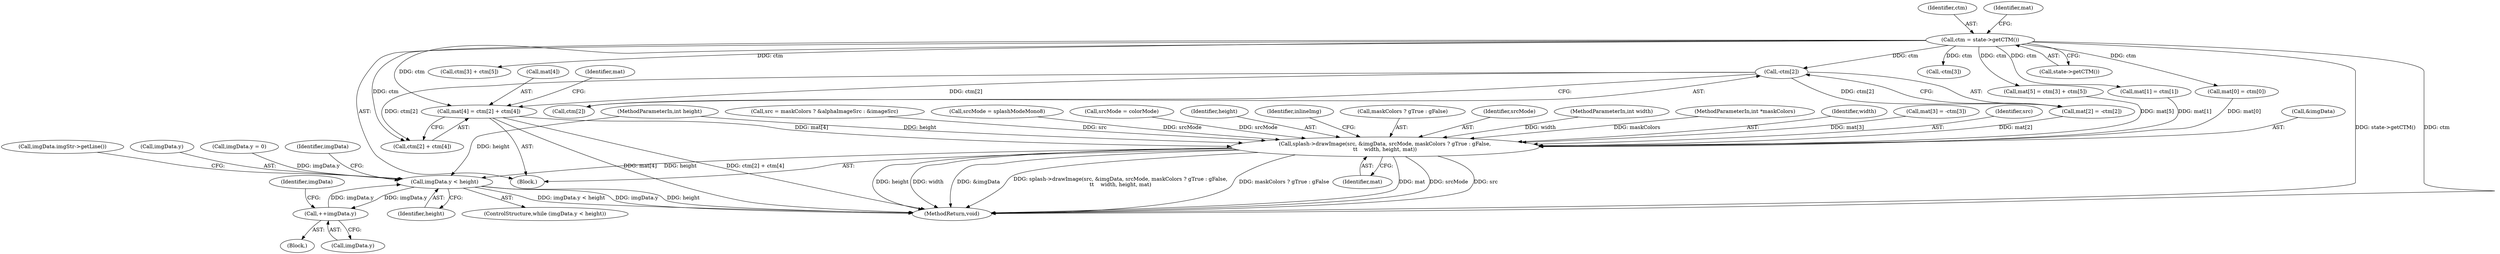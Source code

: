 digraph "0_poppler_284a92899602daa4a7f429e61849e794569310b5@array" {
"1000154" [label="(Call,mat[4] = ctm[2] + ctm[4])"];
"1000142" [label="(Call,-ctm[2])"];
"1000121" [label="(Call,ctm = state->getCTM())"];
"1000531" [label="(Call,splash->drawImage(src, &imgData, srcMode, maskColors ? gTrue : gFalse,\n\t\t    width, height, mat))"];
"1000547" [label="(Call,imgData.y < height)"];
"1000554" [label="(Call,++imgData.y)"];
"1000154" [label="(Call,mat[4] = ctm[2] + ctm[4])"];
"1000142" [label="(Call,-ctm[2])"];
"1000553" [label="(Call,imgData.imgStr->getLine())"];
"1000138" [label="(Call,mat[2] = -ctm[2])"];
"1000548" [label="(Call,imgData.y)"];
"1000552" [label="(Block,)"];
"1000533" [label="(Call,&imgData)"];
"1000523" [label="(Call,src = maskColors ? &alphaImageSrc : &imageSrc)"];
"1000208" [label="(Call,imgData.y = 0)"];
"1000109" [label="(Block,)"];
"1000155" [label="(Call,mat[4])"];
"1000122" [label="(Identifier,ctm)"];
"1000169" [label="(Call,ctm[3] + ctm[5])"];
"1000515" [label="(Call,srcMode = splashModeMono8)"];
"1000542" [label="(Identifier,mat)"];
"1000520" [label="(Call,srcMode = colorMode)"];
"1000551" [label="(Identifier,height)"];
"1000541" [label="(Identifier,height)"];
"1000544" [label="(Identifier,inlineImg)"];
"1000560" [label="(Identifier,imgData)"];
"1000549" [label="(Identifier,imgData)"];
"1000546" [label="(ControlStructure,while (imgData.y < height))"];
"1000536" [label="(Call,maskColors ? gTrue : gFalse)"];
"1000535" [label="(Identifier,srcMode)"];
"1000131" [label="(Call,mat[1] = ctm[1])"];
"1000104" [label="(MethodParameterIn,int width)"];
"1000566" [label="(MethodReturn,void)"];
"1000555" [label="(Call,imgData.y)"];
"1000143" [label="(Call,ctm[2])"];
"1000150" [label="(Call,-ctm[3])"];
"1000107" [label="(MethodParameterIn,int *maskColors)"];
"1000165" [label="(Call,mat[5] = ctm[3] + ctm[5])"];
"1000540" [label="(Identifier,width)"];
"1000146" [label="(Call,mat[3] = -ctm[3])"];
"1000121" [label="(Call,ctm = state->getCTM())"];
"1000105" [label="(MethodParameterIn,int height)"];
"1000158" [label="(Call,ctm[2] + ctm[4])"];
"1000123" [label="(Call,state->getCTM())"];
"1000547" [label="(Call,imgData.y < height)"];
"1000554" [label="(Call,++imgData.y)"];
"1000124" [label="(Call,mat[0] = ctm[0])"];
"1000126" [label="(Identifier,mat)"];
"1000167" [label="(Identifier,mat)"];
"1000532" [label="(Identifier,src)"];
"1000531" [label="(Call,splash->drawImage(src, &imgData, srcMode, maskColors ? gTrue : gFalse,\n\t\t    width, height, mat))"];
"1000154" -> "1000109"  [label="AST: "];
"1000154" -> "1000158"  [label="CFG: "];
"1000155" -> "1000154"  [label="AST: "];
"1000158" -> "1000154"  [label="AST: "];
"1000167" -> "1000154"  [label="CFG: "];
"1000154" -> "1000566"  [label="DDG: mat[4]"];
"1000154" -> "1000566"  [label="DDG: ctm[2] + ctm[4]"];
"1000142" -> "1000154"  [label="DDG: ctm[2]"];
"1000121" -> "1000154"  [label="DDG: ctm"];
"1000154" -> "1000531"  [label="DDG: mat[4]"];
"1000142" -> "1000138"  [label="AST: "];
"1000142" -> "1000143"  [label="CFG: "];
"1000143" -> "1000142"  [label="AST: "];
"1000138" -> "1000142"  [label="CFG: "];
"1000142" -> "1000138"  [label="DDG: ctm[2]"];
"1000121" -> "1000142"  [label="DDG: ctm"];
"1000142" -> "1000158"  [label="DDG: ctm[2]"];
"1000121" -> "1000109"  [label="AST: "];
"1000121" -> "1000123"  [label="CFG: "];
"1000122" -> "1000121"  [label="AST: "];
"1000123" -> "1000121"  [label="AST: "];
"1000126" -> "1000121"  [label="CFG: "];
"1000121" -> "1000566"  [label="DDG: state->getCTM()"];
"1000121" -> "1000566"  [label="DDG: ctm"];
"1000121" -> "1000124"  [label="DDG: ctm"];
"1000121" -> "1000131"  [label="DDG: ctm"];
"1000121" -> "1000150"  [label="DDG: ctm"];
"1000121" -> "1000158"  [label="DDG: ctm"];
"1000121" -> "1000165"  [label="DDG: ctm"];
"1000121" -> "1000169"  [label="DDG: ctm"];
"1000531" -> "1000109"  [label="AST: "];
"1000531" -> "1000542"  [label="CFG: "];
"1000532" -> "1000531"  [label="AST: "];
"1000533" -> "1000531"  [label="AST: "];
"1000535" -> "1000531"  [label="AST: "];
"1000536" -> "1000531"  [label="AST: "];
"1000540" -> "1000531"  [label="AST: "];
"1000541" -> "1000531"  [label="AST: "];
"1000542" -> "1000531"  [label="AST: "];
"1000544" -> "1000531"  [label="CFG: "];
"1000531" -> "1000566"  [label="DDG: width"];
"1000531" -> "1000566"  [label="DDG: &imgData"];
"1000531" -> "1000566"  [label="DDG: splash->drawImage(src, &imgData, srcMode, maskColors ? gTrue : gFalse,\n\t\t    width, height, mat)"];
"1000531" -> "1000566"  [label="DDG: maskColors ? gTrue : gFalse"];
"1000531" -> "1000566"  [label="DDG: mat"];
"1000531" -> "1000566"  [label="DDG: srcMode"];
"1000531" -> "1000566"  [label="DDG: src"];
"1000531" -> "1000566"  [label="DDG: height"];
"1000523" -> "1000531"  [label="DDG: src"];
"1000515" -> "1000531"  [label="DDG: srcMode"];
"1000520" -> "1000531"  [label="DDG: srcMode"];
"1000107" -> "1000531"  [label="DDG: maskColors"];
"1000104" -> "1000531"  [label="DDG: width"];
"1000105" -> "1000531"  [label="DDG: height"];
"1000124" -> "1000531"  [label="DDG: mat[0]"];
"1000165" -> "1000531"  [label="DDG: mat[5]"];
"1000146" -> "1000531"  [label="DDG: mat[3]"];
"1000131" -> "1000531"  [label="DDG: mat[1]"];
"1000138" -> "1000531"  [label="DDG: mat[2]"];
"1000531" -> "1000547"  [label="DDG: height"];
"1000547" -> "1000546"  [label="AST: "];
"1000547" -> "1000551"  [label="CFG: "];
"1000548" -> "1000547"  [label="AST: "];
"1000551" -> "1000547"  [label="AST: "];
"1000553" -> "1000547"  [label="CFG: "];
"1000560" -> "1000547"  [label="CFG: "];
"1000547" -> "1000566"  [label="DDG: imgData.y"];
"1000547" -> "1000566"  [label="DDG: height"];
"1000547" -> "1000566"  [label="DDG: imgData.y < height"];
"1000208" -> "1000547"  [label="DDG: imgData.y"];
"1000554" -> "1000547"  [label="DDG: imgData.y"];
"1000105" -> "1000547"  [label="DDG: height"];
"1000547" -> "1000554"  [label="DDG: imgData.y"];
"1000554" -> "1000552"  [label="AST: "];
"1000554" -> "1000555"  [label="CFG: "];
"1000555" -> "1000554"  [label="AST: "];
"1000549" -> "1000554"  [label="CFG: "];
}
